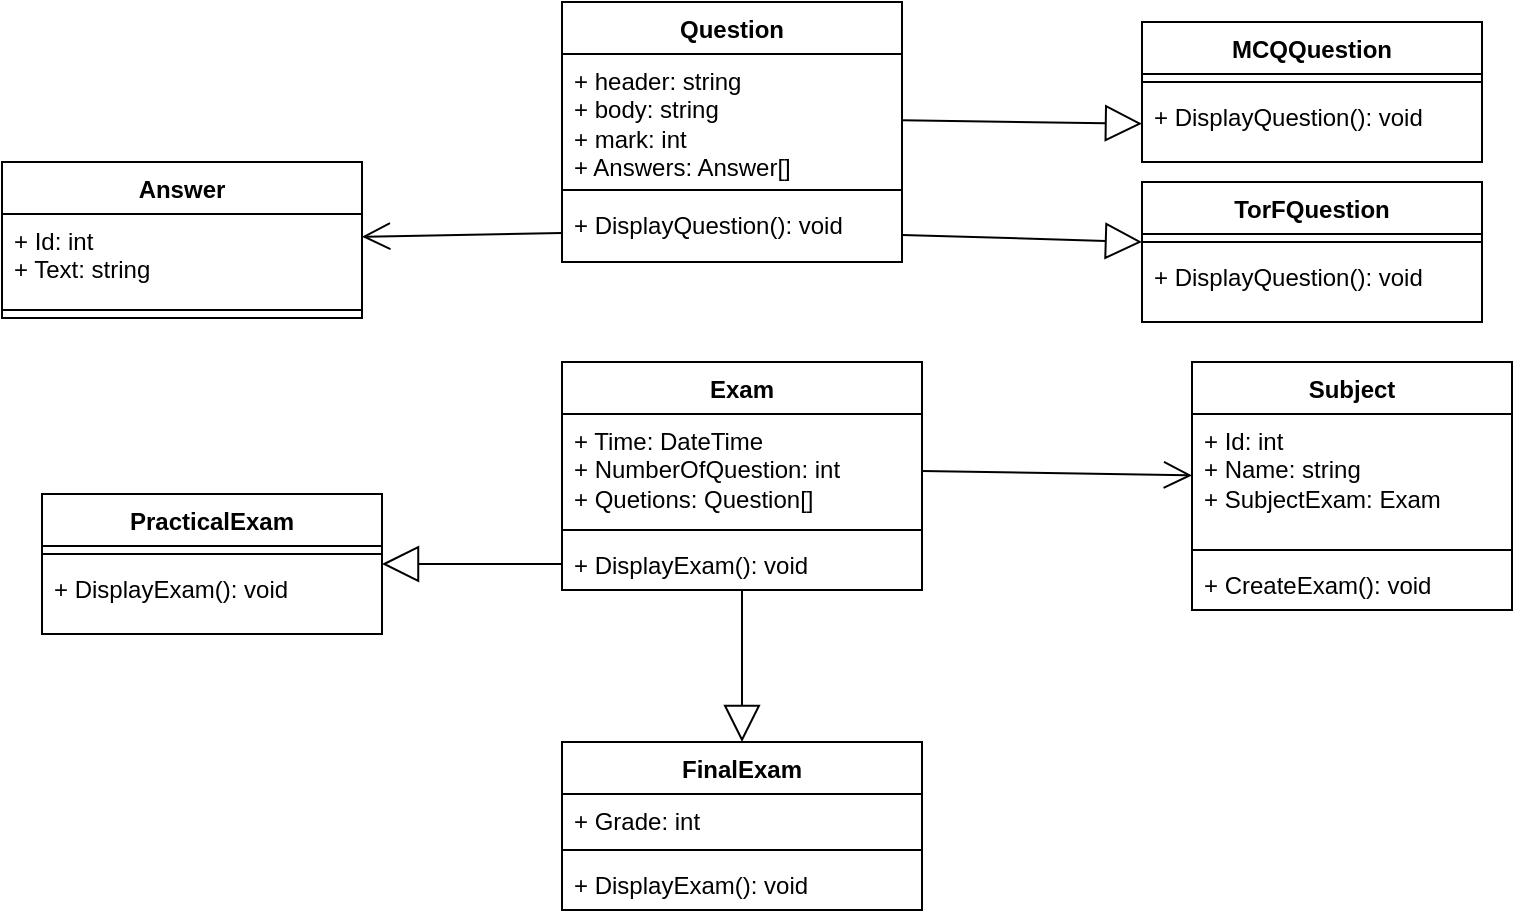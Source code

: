 <mxfile version="24.5.3" type="device">
  <diagram name="Page-1" id="mSlq2EppIEN7uW6yPGun">
    <mxGraphModel dx="1925" dy="524" grid="1" gridSize="10" guides="1" tooltips="1" connect="1" arrows="1" fold="1" page="1" pageScale="1" pageWidth="850" pageHeight="1100" math="0" shadow="0">
      <root>
        <mxCell id="0" />
        <mxCell id="1" parent="0" />
        <mxCell id="pM1Eg_i1Femi7RNcpdk1-33" value="Question" style="swimlane;fontStyle=1;align=center;verticalAlign=top;childLayout=stackLayout;horizontal=1;startSize=26;horizontalStack=0;resizeParent=1;resizeParentMax=0;resizeLast=0;collapsible=1;marginBottom=0;whiteSpace=wrap;html=1;" vertex="1" parent="1">
          <mxGeometry x="110" y="300" width="170" height="130" as="geometry" />
        </mxCell>
        <mxCell id="pM1Eg_i1Femi7RNcpdk1-34" value="+ header: string&lt;div&gt;+ body: string&lt;/div&gt;&lt;div&gt;+ mark: int&lt;/div&gt;&lt;div&gt;+ Answers: Answer[]&lt;/div&gt;" style="text;strokeColor=none;fillColor=none;align=left;verticalAlign=top;spacingLeft=4;spacingRight=4;overflow=hidden;rotatable=0;points=[[0,0.5],[1,0.5]];portConstraint=eastwest;whiteSpace=wrap;html=1;" vertex="1" parent="pM1Eg_i1Femi7RNcpdk1-33">
          <mxGeometry y="26" width="170" height="64" as="geometry" />
        </mxCell>
        <mxCell id="pM1Eg_i1Femi7RNcpdk1-35" value="" style="line;strokeWidth=1;fillColor=none;align=left;verticalAlign=middle;spacingTop=-1;spacingLeft=3;spacingRight=3;rotatable=0;labelPosition=right;points=[];portConstraint=eastwest;strokeColor=inherit;" vertex="1" parent="pM1Eg_i1Femi7RNcpdk1-33">
          <mxGeometry y="90" width="170" height="8" as="geometry" />
        </mxCell>
        <mxCell id="pM1Eg_i1Femi7RNcpdk1-36" value="+ DisplayQuestion(): void" style="text;strokeColor=none;fillColor=none;align=left;verticalAlign=top;spacingLeft=4;spacingRight=4;overflow=hidden;rotatable=0;points=[[0,0.5],[1,0.5]];portConstraint=eastwest;whiteSpace=wrap;html=1;" vertex="1" parent="pM1Eg_i1Femi7RNcpdk1-33">
          <mxGeometry y="98" width="170" height="32" as="geometry" />
        </mxCell>
        <mxCell id="pM1Eg_i1Femi7RNcpdk1-37" value="MCQQuestion" style="swimlane;fontStyle=1;align=center;verticalAlign=top;childLayout=stackLayout;horizontal=1;startSize=26;horizontalStack=0;resizeParent=1;resizeParentMax=0;resizeLast=0;collapsible=1;marginBottom=0;whiteSpace=wrap;html=1;" vertex="1" parent="1">
          <mxGeometry x="400" y="310" width="170" height="70" as="geometry" />
        </mxCell>
        <mxCell id="pM1Eg_i1Femi7RNcpdk1-39" value="" style="line;strokeWidth=1;fillColor=none;align=left;verticalAlign=middle;spacingTop=-1;spacingLeft=3;spacingRight=3;rotatable=0;labelPosition=right;points=[];portConstraint=eastwest;strokeColor=inherit;" vertex="1" parent="pM1Eg_i1Femi7RNcpdk1-37">
          <mxGeometry y="26" width="170" height="8" as="geometry" />
        </mxCell>
        <mxCell id="pM1Eg_i1Femi7RNcpdk1-40" value="+ DisplayQuestion(): void" style="text;strokeColor=none;fillColor=none;align=left;verticalAlign=top;spacingLeft=4;spacingRight=4;overflow=hidden;rotatable=0;points=[[0,0.5],[1,0.5]];portConstraint=eastwest;whiteSpace=wrap;html=1;" vertex="1" parent="pM1Eg_i1Femi7RNcpdk1-37">
          <mxGeometry y="34" width="170" height="36" as="geometry" />
        </mxCell>
        <mxCell id="pM1Eg_i1Femi7RNcpdk1-41" value="" style="endArrow=block;endSize=16;endFill=0;html=1;rounded=0;" edge="1" parent="1" source="pM1Eg_i1Femi7RNcpdk1-34" target="pM1Eg_i1Femi7RNcpdk1-40">
          <mxGeometry width="160" relative="1" as="geometry">
            <mxPoint x="280" y="355" as="sourcePoint" />
            <mxPoint x="400" y="354.8" as="targetPoint" />
          </mxGeometry>
        </mxCell>
        <mxCell id="pM1Eg_i1Femi7RNcpdk1-48" value="TorFQuestion" style="swimlane;fontStyle=1;align=center;verticalAlign=top;childLayout=stackLayout;horizontal=1;startSize=26;horizontalStack=0;resizeParent=1;resizeParentMax=0;resizeLast=0;collapsible=1;marginBottom=0;whiteSpace=wrap;html=1;" vertex="1" parent="1">
          <mxGeometry x="400" y="390" width="170" height="70" as="geometry" />
        </mxCell>
        <mxCell id="pM1Eg_i1Femi7RNcpdk1-49" value="" style="line;strokeWidth=1;fillColor=none;align=left;verticalAlign=middle;spacingTop=-1;spacingLeft=3;spacingRight=3;rotatable=0;labelPosition=right;points=[];portConstraint=eastwest;strokeColor=inherit;" vertex="1" parent="pM1Eg_i1Femi7RNcpdk1-48">
          <mxGeometry y="26" width="170" height="8" as="geometry" />
        </mxCell>
        <mxCell id="pM1Eg_i1Femi7RNcpdk1-50" value="+ DisplayQuestion(): void" style="text;strokeColor=none;fillColor=none;align=left;verticalAlign=top;spacingLeft=4;spacingRight=4;overflow=hidden;rotatable=0;points=[[0,0.5],[1,0.5]];portConstraint=eastwest;whiteSpace=wrap;html=1;" vertex="1" parent="pM1Eg_i1Femi7RNcpdk1-48">
          <mxGeometry y="34" width="170" height="36" as="geometry" />
        </mxCell>
        <mxCell id="pM1Eg_i1Femi7RNcpdk1-52" value="" style="endArrow=block;endSize=16;endFill=0;html=1;rounded=0;" edge="1" parent="1" source="pM1Eg_i1Femi7RNcpdk1-36">
          <mxGeometry width="160" relative="1" as="geometry">
            <mxPoint x="300" y="379" as="sourcePoint" />
            <mxPoint x="400" y="420" as="targetPoint" />
          </mxGeometry>
        </mxCell>
        <mxCell id="pM1Eg_i1Femi7RNcpdk1-53" value="Exam" style="swimlane;fontStyle=1;align=center;verticalAlign=top;childLayout=stackLayout;horizontal=1;startSize=26;horizontalStack=0;resizeParent=1;resizeParentMax=0;resizeLast=0;collapsible=1;marginBottom=0;whiteSpace=wrap;html=1;" vertex="1" parent="1">
          <mxGeometry x="110" y="480" width="180" height="114" as="geometry" />
        </mxCell>
        <mxCell id="pM1Eg_i1Femi7RNcpdk1-54" value="+ Time: DateTime&lt;div&gt;+ NumberOfQuestion: int&lt;/div&gt;&lt;div&gt;+ Quetions: Question[]&lt;/div&gt;" style="text;strokeColor=none;fillColor=none;align=left;verticalAlign=top;spacingLeft=4;spacingRight=4;overflow=hidden;rotatable=0;points=[[0,0.5],[1,0.5]];portConstraint=eastwest;whiteSpace=wrap;html=1;" vertex="1" parent="pM1Eg_i1Femi7RNcpdk1-53">
          <mxGeometry y="26" width="180" height="54" as="geometry" />
        </mxCell>
        <mxCell id="pM1Eg_i1Femi7RNcpdk1-55" value="" style="line;strokeWidth=1;fillColor=none;align=left;verticalAlign=middle;spacingTop=-1;spacingLeft=3;spacingRight=3;rotatable=0;labelPosition=right;points=[];portConstraint=eastwest;strokeColor=inherit;" vertex="1" parent="pM1Eg_i1Femi7RNcpdk1-53">
          <mxGeometry y="80" width="180" height="8" as="geometry" />
        </mxCell>
        <mxCell id="pM1Eg_i1Femi7RNcpdk1-56" value="+ DisplayExam(): void" style="text;strokeColor=none;fillColor=none;align=left;verticalAlign=top;spacingLeft=4;spacingRight=4;overflow=hidden;rotatable=0;points=[[0,0.5],[1,0.5]];portConstraint=eastwest;whiteSpace=wrap;html=1;" vertex="1" parent="pM1Eg_i1Femi7RNcpdk1-53">
          <mxGeometry y="88" width="180" height="26" as="geometry" />
        </mxCell>
        <mxCell id="pM1Eg_i1Femi7RNcpdk1-57" value="Answer" style="swimlane;fontStyle=1;align=center;verticalAlign=top;childLayout=stackLayout;horizontal=1;startSize=26;horizontalStack=0;resizeParent=1;resizeParentMax=0;resizeLast=0;collapsible=1;marginBottom=0;whiteSpace=wrap;html=1;" vertex="1" parent="1">
          <mxGeometry x="-170" y="380" width="180" height="78" as="geometry" />
        </mxCell>
        <mxCell id="pM1Eg_i1Femi7RNcpdk1-58" value="+ Id: int&lt;div&gt;+ Text: string&lt;/div&gt;" style="text;strokeColor=none;fillColor=none;align=left;verticalAlign=top;spacingLeft=4;spacingRight=4;overflow=hidden;rotatable=0;points=[[0,0.5],[1,0.5]];portConstraint=eastwest;whiteSpace=wrap;html=1;" vertex="1" parent="pM1Eg_i1Femi7RNcpdk1-57">
          <mxGeometry y="26" width="180" height="44" as="geometry" />
        </mxCell>
        <mxCell id="pM1Eg_i1Femi7RNcpdk1-59" value="" style="line;strokeWidth=1;fillColor=none;align=left;verticalAlign=middle;spacingTop=-1;spacingLeft=3;spacingRight=3;rotatable=0;labelPosition=right;points=[];portConstraint=eastwest;strokeColor=inherit;" vertex="1" parent="pM1Eg_i1Femi7RNcpdk1-57">
          <mxGeometry y="70" width="180" height="8" as="geometry" />
        </mxCell>
        <mxCell id="pM1Eg_i1Femi7RNcpdk1-61" value="" style="endArrow=open;endFill=1;endSize=12;html=1;rounded=0;" edge="1" parent="1" source="pM1Eg_i1Femi7RNcpdk1-36" target="pM1Eg_i1Femi7RNcpdk1-57">
          <mxGeometry width="160" relative="1" as="geometry">
            <mxPoint x="-30" y="460" as="sourcePoint" />
            <mxPoint x="130" y="460" as="targetPoint" />
          </mxGeometry>
        </mxCell>
        <mxCell id="pM1Eg_i1Femi7RNcpdk1-66" value="PracticalExam" style="swimlane;fontStyle=1;align=center;verticalAlign=top;childLayout=stackLayout;horizontal=1;startSize=26;horizontalStack=0;resizeParent=1;resizeParentMax=0;resizeLast=0;collapsible=1;marginBottom=0;whiteSpace=wrap;html=1;" vertex="1" parent="1">
          <mxGeometry x="-150" y="546" width="170" height="70" as="geometry" />
        </mxCell>
        <mxCell id="pM1Eg_i1Femi7RNcpdk1-67" value="" style="line;strokeWidth=1;fillColor=none;align=left;verticalAlign=middle;spacingTop=-1;spacingLeft=3;spacingRight=3;rotatable=0;labelPosition=right;points=[];portConstraint=eastwest;strokeColor=inherit;" vertex="1" parent="pM1Eg_i1Femi7RNcpdk1-66">
          <mxGeometry y="26" width="170" height="8" as="geometry" />
        </mxCell>
        <mxCell id="pM1Eg_i1Femi7RNcpdk1-68" value="+ DisplayExam(): void" style="text;strokeColor=none;fillColor=none;align=left;verticalAlign=top;spacingLeft=4;spacingRight=4;overflow=hidden;rotatable=0;points=[[0,0.5],[1,0.5]];portConstraint=eastwest;whiteSpace=wrap;html=1;" vertex="1" parent="pM1Eg_i1Femi7RNcpdk1-66">
          <mxGeometry y="34" width="170" height="36" as="geometry" />
        </mxCell>
        <mxCell id="pM1Eg_i1Femi7RNcpdk1-72" value="FinalExam" style="swimlane;fontStyle=1;align=center;verticalAlign=top;childLayout=stackLayout;horizontal=1;startSize=26;horizontalStack=0;resizeParent=1;resizeParentMax=0;resizeLast=0;collapsible=1;marginBottom=0;whiteSpace=wrap;html=1;" vertex="1" parent="1">
          <mxGeometry x="110" y="670" width="180" height="84" as="geometry" />
        </mxCell>
        <mxCell id="pM1Eg_i1Femi7RNcpdk1-73" value="+ Grade: int&lt;div&gt;&lt;br&gt;&lt;/div&gt;" style="text;strokeColor=none;fillColor=none;align=left;verticalAlign=top;spacingLeft=4;spacingRight=4;overflow=hidden;rotatable=0;points=[[0,0.5],[1,0.5]];portConstraint=eastwest;whiteSpace=wrap;html=1;" vertex="1" parent="pM1Eg_i1Femi7RNcpdk1-72">
          <mxGeometry y="26" width="180" height="24" as="geometry" />
        </mxCell>
        <mxCell id="pM1Eg_i1Femi7RNcpdk1-74" value="" style="line;strokeWidth=1;fillColor=none;align=left;verticalAlign=middle;spacingTop=-1;spacingLeft=3;spacingRight=3;rotatable=0;labelPosition=right;points=[];portConstraint=eastwest;strokeColor=inherit;" vertex="1" parent="pM1Eg_i1Femi7RNcpdk1-72">
          <mxGeometry y="50" width="180" height="8" as="geometry" />
        </mxCell>
        <mxCell id="pM1Eg_i1Femi7RNcpdk1-75" value="+ DisplayExam(): void" style="text;strokeColor=none;fillColor=none;align=left;verticalAlign=top;spacingLeft=4;spacingRight=4;overflow=hidden;rotatable=0;points=[[0,0.5],[1,0.5]];portConstraint=eastwest;whiteSpace=wrap;html=1;" vertex="1" parent="pM1Eg_i1Femi7RNcpdk1-72">
          <mxGeometry y="58" width="180" height="26" as="geometry" />
        </mxCell>
        <mxCell id="pM1Eg_i1Femi7RNcpdk1-76" value="" style="endArrow=block;endSize=16;endFill=0;html=1;rounded=0;" edge="1" parent="1" source="pM1Eg_i1Femi7RNcpdk1-56" target="pM1Eg_i1Femi7RNcpdk1-72">
          <mxGeometry width="160" relative="1" as="geometry">
            <mxPoint x="290" y="369" as="sourcePoint" />
            <mxPoint x="410" y="371" as="targetPoint" />
          </mxGeometry>
        </mxCell>
        <mxCell id="pM1Eg_i1Femi7RNcpdk1-77" value="" style="endArrow=block;endSize=16;endFill=0;html=1;rounded=0;" edge="1" parent="1" source="pM1Eg_i1Femi7RNcpdk1-56" target="pM1Eg_i1Femi7RNcpdk1-66">
          <mxGeometry width="160" relative="1" as="geometry">
            <mxPoint x="210" y="604" as="sourcePoint" />
            <mxPoint x="210" y="680" as="targetPoint" />
          </mxGeometry>
        </mxCell>
        <mxCell id="pM1Eg_i1Femi7RNcpdk1-78" value="Subject" style="swimlane;fontStyle=1;align=center;verticalAlign=top;childLayout=stackLayout;horizontal=1;startSize=26;horizontalStack=0;resizeParent=1;resizeParentMax=0;resizeLast=0;collapsible=1;marginBottom=0;whiteSpace=wrap;html=1;" vertex="1" parent="1">
          <mxGeometry x="425" y="480" width="160" height="124" as="geometry" />
        </mxCell>
        <mxCell id="pM1Eg_i1Femi7RNcpdk1-79" value="+ Id: int&lt;div&gt;+ Name: string&lt;/div&gt;&lt;div&gt;+ SubjectExam: Exam&lt;br&gt;&lt;div&gt;&lt;br&gt;&lt;/div&gt;&lt;/div&gt;" style="text;strokeColor=none;fillColor=none;align=left;verticalAlign=top;spacingLeft=4;spacingRight=4;overflow=hidden;rotatable=0;points=[[0,0.5],[1,0.5]];portConstraint=eastwest;whiteSpace=wrap;html=1;" vertex="1" parent="pM1Eg_i1Femi7RNcpdk1-78">
          <mxGeometry y="26" width="160" height="64" as="geometry" />
        </mxCell>
        <mxCell id="pM1Eg_i1Femi7RNcpdk1-80" value="" style="line;strokeWidth=1;fillColor=none;align=left;verticalAlign=middle;spacingTop=-1;spacingLeft=3;spacingRight=3;rotatable=0;labelPosition=right;points=[];portConstraint=eastwest;strokeColor=inherit;" vertex="1" parent="pM1Eg_i1Femi7RNcpdk1-78">
          <mxGeometry y="90" width="160" height="8" as="geometry" />
        </mxCell>
        <mxCell id="pM1Eg_i1Femi7RNcpdk1-81" value="+ CreateExam(): void" style="text;strokeColor=none;fillColor=none;align=left;verticalAlign=top;spacingLeft=4;spacingRight=4;overflow=hidden;rotatable=0;points=[[0,0.5],[1,0.5]];portConstraint=eastwest;whiteSpace=wrap;html=1;" vertex="1" parent="pM1Eg_i1Femi7RNcpdk1-78">
          <mxGeometry y="98" width="160" height="26" as="geometry" />
        </mxCell>
        <mxCell id="pM1Eg_i1Femi7RNcpdk1-82" value="" style="endArrow=open;endFill=1;endSize=12;html=1;rounded=0;" edge="1" parent="1" source="pM1Eg_i1Femi7RNcpdk1-54" target="pM1Eg_i1Femi7RNcpdk1-79">
          <mxGeometry width="160" relative="1" as="geometry">
            <mxPoint x="120" y="426" as="sourcePoint" />
            <mxPoint x="20" y="427" as="targetPoint" />
          </mxGeometry>
        </mxCell>
      </root>
    </mxGraphModel>
  </diagram>
</mxfile>
